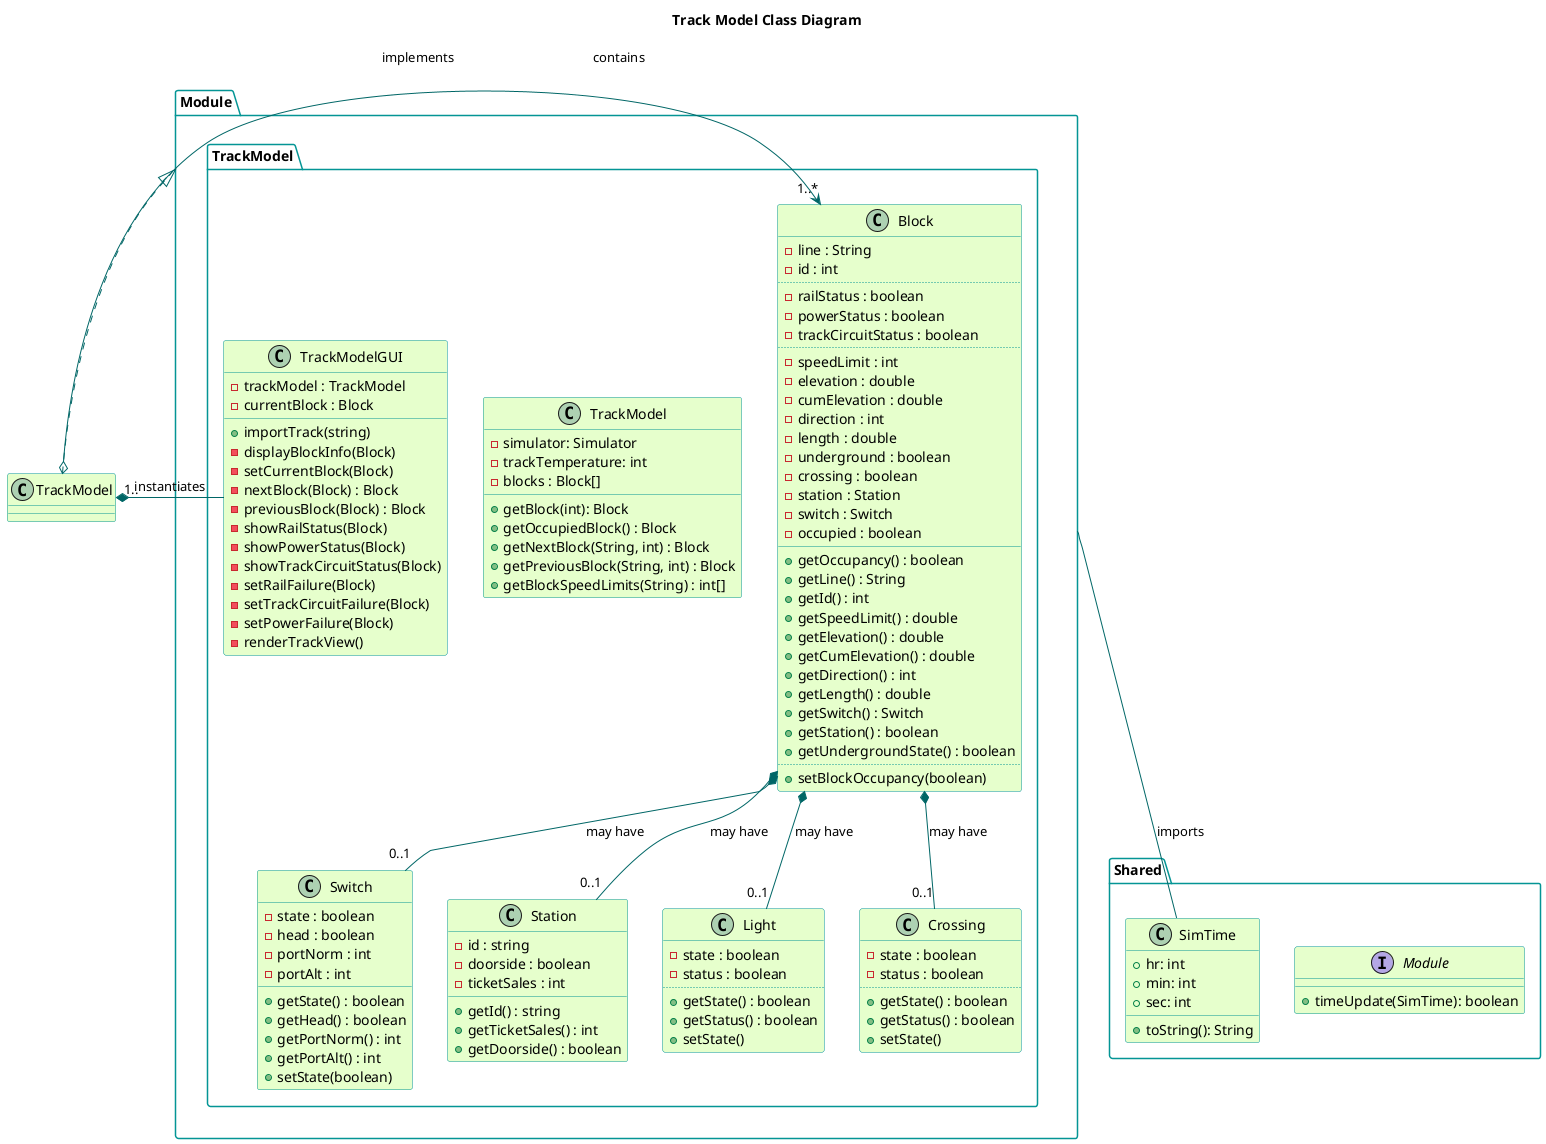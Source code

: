 @startuml

title Track Model Class Diagram
'skinparam backgroundColor transparent'
skinparam classBackgroundColor #e6ffcc
skinparam classBorderColor 	#049595
skinparam packageBorderColor  #049595
skinparam arrowColor #006666

package "Shared"{
    interface Module{
        +timeUpdate(SimTime): boolean
    }

    class SimTime{
        +hr: int
        +min: int
        +sec: int
        +toString(): String
    }
}

package Module.TrackModel{
    class TrackModel {
        -simulator: Simulator
        -trackTemperature: int
        -blocks : Block[]
        +getBlock(int): Block
        +getOccupiedBlock() : Block
        +getNextBlock(String, int) : Block
        +getPreviousBlock(String, int) : Block
        +getBlockSpeedLimits(String) : int[]
    }

    class Block {
        -line : String
        -id : int
        ..
        -railStatus : boolean
        -powerStatus : boolean
        -trackCircuitStatus : boolean
        ..
        -speedLimit : int
        -elevation : double
        -cumElevation : double
        -direction : int
        -length : double
        -underground : boolean
        -crossing : boolean
        -station : Station
        -switch : Switch
        -occupied : boolean
        __
        +getOccupancy() : boolean
        +getLine() : String
        +getId() : int
        +getSpeedLimit() : double
        +getElevation() : double
        +getCumElevation() : double
        +getDirection() : int
        +getLength() : double
        +getSwitch() : Switch
        +getStation() : boolean
        +getUndergroundState() : boolean
        ..
        +setBlockOccupancy(boolean)
    }

    class Switch{
        -state : boolean
        -head : boolean
        -portNorm : int
        -portAlt : int
        +getState() : boolean
        +getHead() : boolean
        +getPortNorm() : int 
        +getPortAlt() : int
        +setState(boolean)
    }

    class Station{
        -id : string
        -doorside : boolean
        -ticketSales : int
        +getId() : string
        +getTicketSales() : int
        +getDoorside() : boolean
    }

    class Light{
        -state : boolean
        -status : boolean
        ..
        +getState() : boolean
        +getStatus() : boolean
        +setState()
    }

    class Crossing{
        -state : boolean
        -status : boolean
        ..
        +getState() : boolean
        +getStatus() : boolean
        +setState()
    }

    class TrackModelGUI{
        -trackModel : TrackModel
        -currentBlock : Block
        +importTrack(string)
        -displayBlockInfo(Block)    
        -setCurrentBlock(Block)
        -nextBlock(Block) : Block
        -previousBlock(Block) : Block
        -showRailStatus(Block) 
        -showPowerStatus(Block)
        -showTrackCircuitStatus(Block)
        -setRailFailure(Block)
        -setTrackCircuitFailure(Block)
        -setPowerFailure(Block)
        -renderTrackView()
    }
}

TrackModel .|> Module : implements
TrackModel "1.."*-- TrackModelGUI : instantiates
Block "1..*"<-o TrackModel : contains
'Switch "0..1"---* Block'
Block *--"0..1" Switch : may have
Block *--"0..1" Station : may have
Block *--"0..1" Light : may have
Block *--"0..1" Crossing : may have
Module -- SimTime : imports

@enduml
